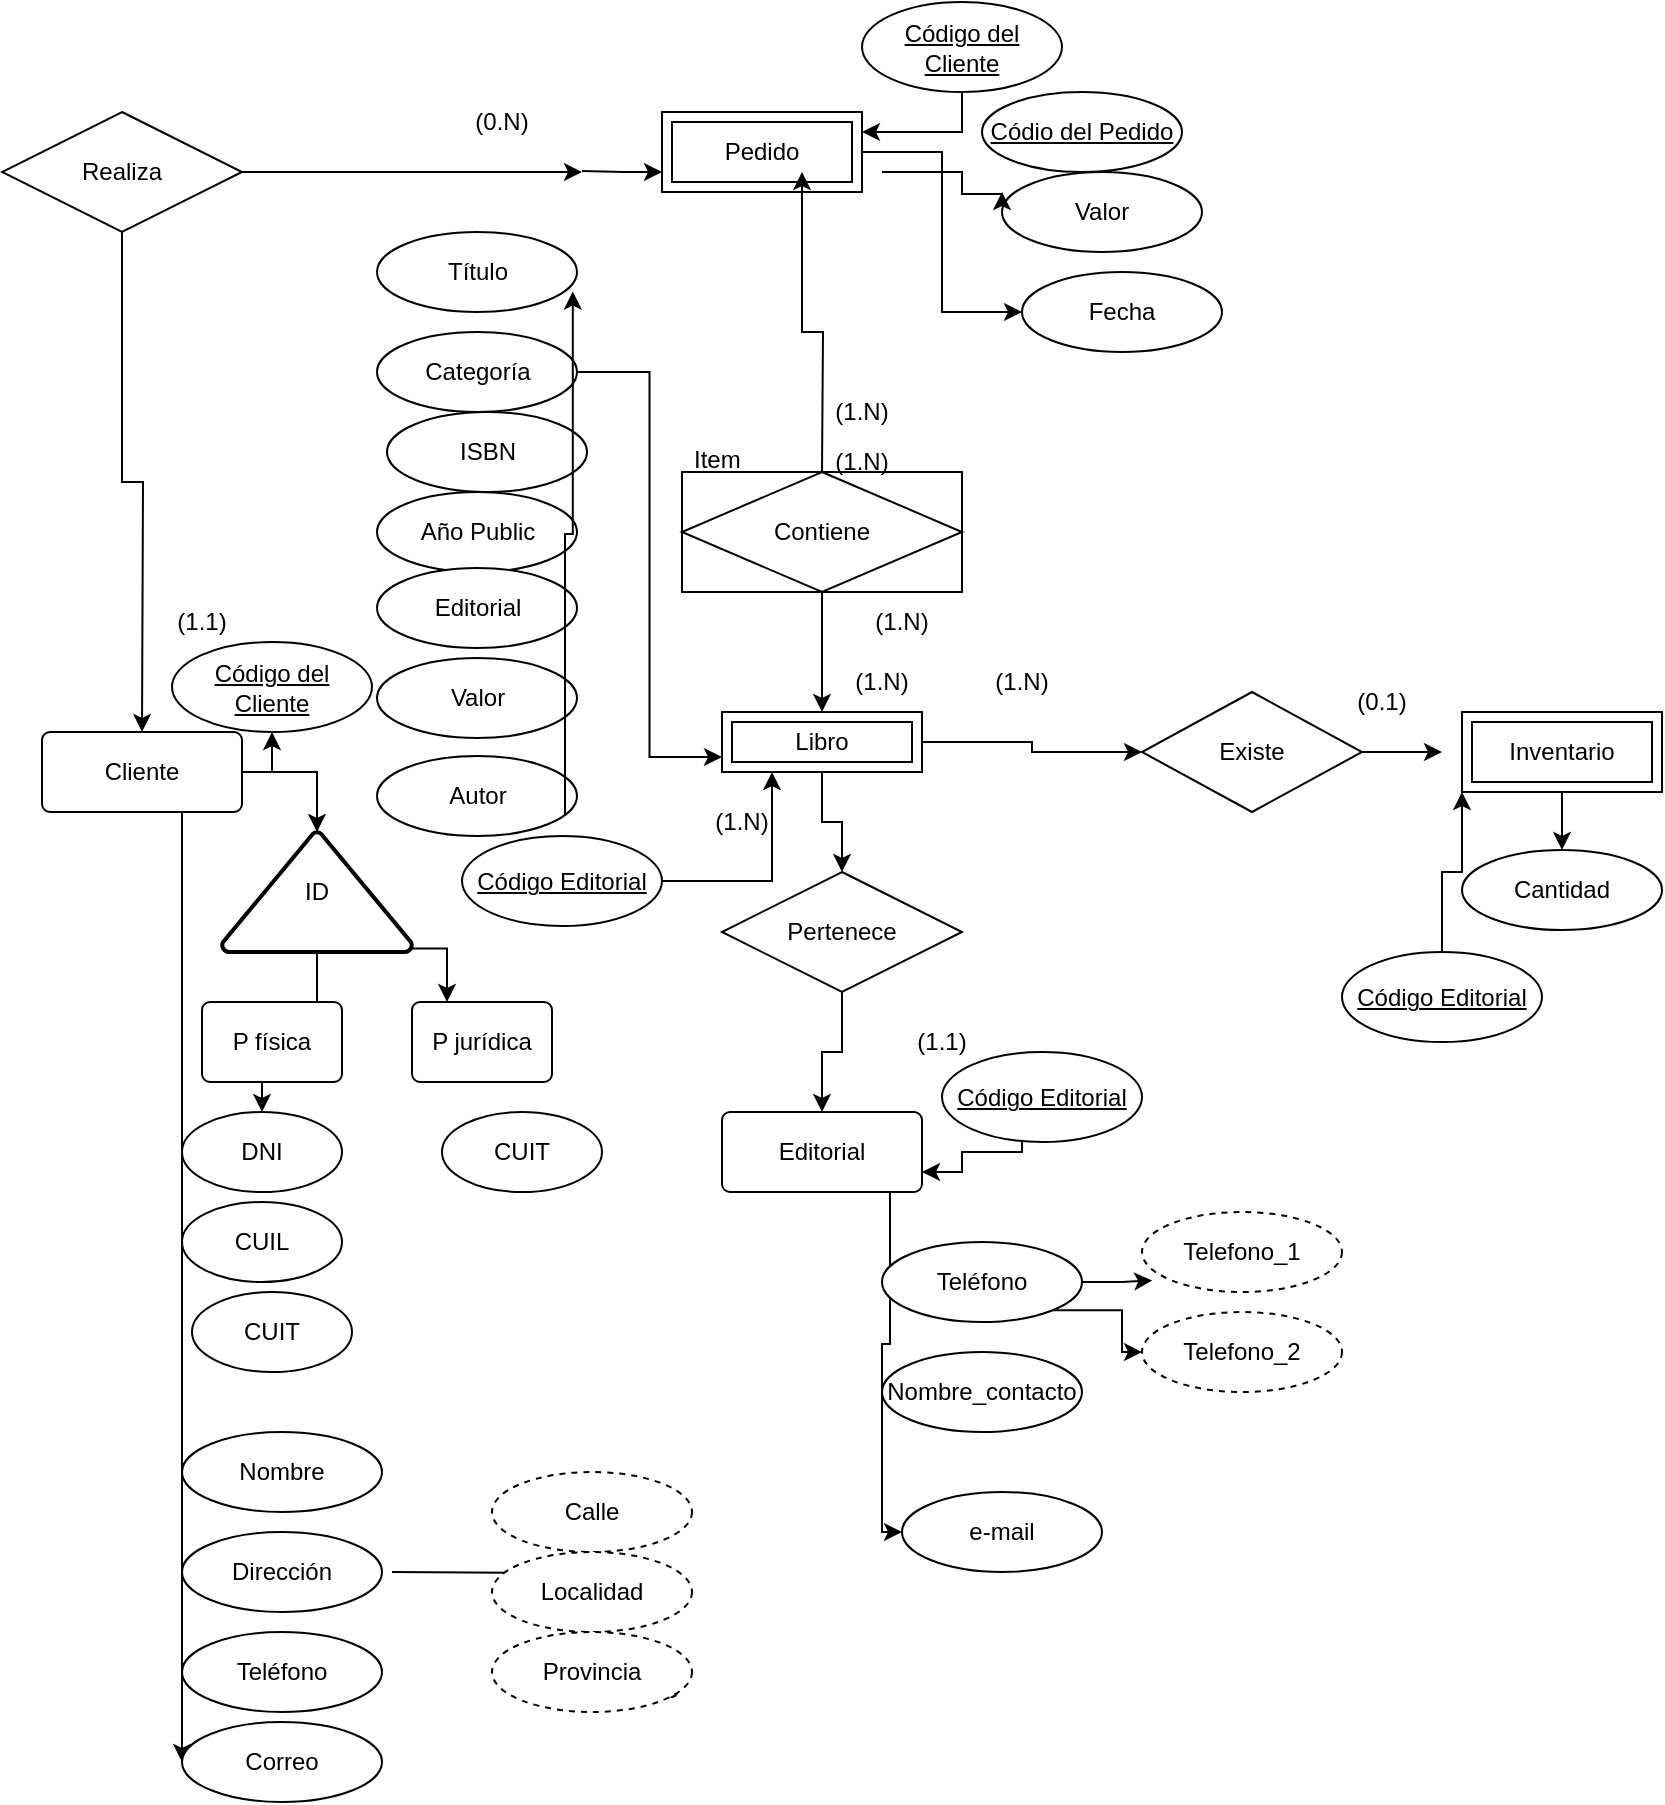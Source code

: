 <mxfile version="26.2.14">
  <diagram name="Página-1" id="XqcYxNgyNjFQ2hBGpFSJ">
    <mxGraphModel dx="1875" dy="1680" grid="1" gridSize="10" guides="1" tooltips="1" connect="1" arrows="1" fold="1" page="1" pageScale="1" pageWidth="827" pageHeight="1169" math="0" shadow="0">
      <root>
        <mxCell id="0" />
        <mxCell id="1" parent="0" />
        <mxCell id="j0QYSwoIqu1QwtUw-Y4--51" style="edgeStyle=orthogonalEdgeStyle;rounded=0;orthogonalLoop=1;jettySize=auto;html=1;exitX=1;exitY=0.5;exitDx=0;exitDy=0;" edge="1" parent="1" source="oGvwPSa7rUXXweESWLWe-1" target="j0QYSwoIqu1QwtUw-Y4--47">
          <mxGeometry relative="1" as="geometry" />
        </mxCell>
        <mxCell id="j0QYSwoIqu1QwtUw-Y4--91" style="edgeStyle=orthogonalEdgeStyle;rounded=0;orthogonalLoop=1;jettySize=auto;html=1;exitX=1;exitY=0.5;exitDx=0;exitDy=0;entryX=0.5;entryY=1;entryDx=0;entryDy=0;" edge="1" parent="1" source="oGvwPSa7rUXXweESWLWe-1" target="j0QYSwoIqu1QwtUw-Y4--86">
          <mxGeometry relative="1" as="geometry" />
        </mxCell>
        <mxCell id="oGvwPSa7rUXXweESWLWe-1" value="Cliente" style="rounded=1;arcSize=10;whiteSpace=wrap;html=1;align=center;" parent="1" vertex="1">
          <mxGeometry x="10" y="330" width="100" height="40" as="geometry" />
        </mxCell>
        <mxCell id="j0QYSwoIqu1QwtUw-Y4--83" style="edgeStyle=orthogonalEdgeStyle;rounded=0;orthogonalLoop=1;jettySize=auto;html=1;exitX=0;exitY=0.5;exitDx=0;exitDy=0;entryX=0;entryY=0.5;entryDx=0;entryDy=0;" edge="1" parent="1" target="j0QYSwoIqu1QwtUw-Y4--80">
          <mxGeometry relative="1" as="geometry">
            <mxPoint x="434" y="695" as="targetPoint" />
            <mxPoint x="434.0" y="560" as="sourcePoint" />
            <Array as="points">
              <mxPoint x="434" y="636" />
              <mxPoint x="430" y="636" />
              <mxPoint x="430" y="730" />
            </Array>
          </mxGeometry>
        </mxCell>
        <mxCell id="oGvwPSa7rUXXweESWLWe-2" value="Editorial" style="rounded=1;arcSize=10;whiteSpace=wrap;html=1;align=center;" parent="1" vertex="1">
          <mxGeometry x="350" y="520" width="100" height="40" as="geometry" />
        </mxCell>
        <mxCell id="j0QYSwoIqu1QwtUw-Y4--65" style="edgeStyle=orthogonalEdgeStyle;rounded=0;orthogonalLoop=1;jettySize=auto;html=1;entryX=0;entryY=0.5;entryDx=0;entryDy=0;" edge="1" parent="1" source="oGvwPSa7rUXXweESWLWe-3" target="j0QYSwoIqu1QwtUw-Y4--64">
          <mxGeometry relative="1" as="geometry" />
        </mxCell>
        <mxCell id="oGvwPSa7rUXXweESWLWe-3" value="Pedido" style="shape=ext;margin=3;double=1;whiteSpace=wrap;html=1;align=center;" parent="1" vertex="1">
          <mxGeometry x="320" y="20" width="100" height="40" as="geometry" />
        </mxCell>
        <mxCell id="j0QYSwoIqu1QwtUw-Y4--5" style="edgeStyle=orthogonalEdgeStyle;rounded=0;orthogonalLoop=1;jettySize=auto;html=1;entryX=0;entryY=0.5;entryDx=0;entryDy=0;" edge="1" parent="1" source="oGvwPSa7rUXXweESWLWe-4" target="j0QYSwoIqu1QwtUw-Y4--1">
          <mxGeometry relative="1" as="geometry" />
        </mxCell>
        <mxCell id="j0QYSwoIqu1QwtUw-Y4--7" style="edgeStyle=orthogonalEdgeStyle;rounded=0;orthogonalLoop=1;jettySize=auto;html=1;entryX=0.5;entryY=0;entryDx=0;entryDy=0;" edge="1" parent="1" source="oGvwPSa7rUXXweESWLWe-4" target="oGvwPSa7rUXXweESWLWe-20">
          <mxGeometry relative="1" as="geometry" />
        </mxCell>
        <mxCell id="oGvwPSa7rUXXweESWLWe-4" value="Libro" style="shape=ext;margin=3;double=1;whiteSpace=wrap;html=1;align=center;" parent="1" vertex="1">
          <mxGeometry x="350" y="320" width="100" height="30" as="geometry" />
        </mxCell>
        <mxCell id="j0QYSwoIqu1QwtUw-Y4--68" value="" style="edgeStyle=orthogonalEdgeStyle;rounded=0;orthogonalLoop=1;jettySize=auto;html=1;" edge="1" parent="1" source="oGvwPSa7rUXXweESWLWe-5" target="j0QYSwoIqu1QwtUw-Y4--62">
          <mxGeometry relative="1" as="geometry" />
        </mxCell>
        <mxCell id="oGvwPSa7rUXXweESWLWe-5" value="Inventario" style="shape=ext;margin=3;double=1;whiteSpace=wrap;html=1;align=center;" parent="1" vertex="1">
          <mxGeometry x="720" y="320" width="100" height="40" as="geometry" />
        </mxCell>
        <mxCell id="oGvwPSa7rUXXweESWLWe-9" style="edgeStyle=orthogonalEdgeStyle;rounded=0;orthogonalLoop=1;jettySize=auto;html=1;" parent="1" edge="1">
          <mxGeometry relative="1" as="geometry">
            <mxPoint x="280" y="49.5" as="sourcePoint" />
            <mxPoint x="320" y="50" as="targetPoint" />
          </mxGeometry>
        </mxCell>
        <mxCell id="oGvwPSa7rUXXweESWLWe-14" style="edgeStyle=orthogonalEdgeStyle;rounded=0;orthogonalLoop=1;jettySize=auto;html=1;" parent="1" source="oGvwPSa7rUXXweESWLWe-6" edge="1">
          <mxGeometry relative="1" as="geometry">
            <mxPoint x="280" y="50" as="targetPoint" />
          </mxGeometry>
        </mxCell>
        <mxCell id="j0QYSwoIqu1QwtUw-Y4--12" style="edgeStyle=orthogonalEdgeStyle;rounded=0;orthogonalLoop=1;jettySize=auto;html=1;exitX=0.5;exitY=1;exitDx=0;exitDy=0;" edge="1" parent="1" source="oGvwPSa7rUXXweESWLWe-6">
          <mxGeometry relative="1" as="geometry">
            <mxPoint x="60" y="330" as="targetPoint" />
          </mxGeometry>
        </mxCell>
        <mxCell id="oGvwPSa7rUXXweESWLWe-6" value="Realiza" style="shape=rhombus;perimeter=rhombusPerimeter;whiteSpace=wrap;html=1;align=center;" parent="1" vertex="1">
          <mxGeometry x="-10" y="20" width="120" height="60" as="geometry" />
        </mxCell>
        <mxCell id="j0QYSwoIqu1QwtUw-Y4--88" style="edgeStyle=orthogonalEdgeStyle;rounded=0;orthogonalLoop=1;jettySize=auto;html=1;exitX=0.5;exitY=1;exitDx=0;exitDy=0;" edge="1" parent="1" source="j0QYSwoIqu1QwtUw-Y4--86">
          <mxGeometry relative="1" as="geometry">
            <mxPoint x="125" y="320" as="targetPoint" />
            <Array as="points">
              <mxPoint x="125" y="310" />
            </Array>
          </mxGeometry>
        </mxCell>
        <mxCell id="oGvwPSa7rUXXweESWLWe-10" value="(1.1)" style="text;html=1;align=center;verticalAlign=middle;whiteSpace=wrap;rounded=0;" parent="1" vertex="1">
          <mxGeometry x="60" y="260" width="60" height="30" as="geometry" />
        </mxCell>
        <mxCell id="oGvwPSa7rUXXweESWLWe-11" value="(0.N)" style="text;html=1;align=center;verticalAlign=middle;whiteSpace=wrap;rounded=0;" parent="1" vertex="1">
          <mxGeometry x="210" y="10" width="60" height="30" as="geometry" />
        </mxCell>
        <mxCell id="oGvwPSa7rUXXweESWLWe-17" style="edgeStyle=orthogonalEdgeStyle;rounded=0;orthogonalLoop=1;jettySize=auto;html=1;" parent="1" edge="1">
          <mxGeometry relative="1" as="geometry">
            <mxPoint x="400" y="320" as="targetPoint" />
            <mxPoint x="400" y="260" as="sourcePoint" />
          </mxGeometry>
        </mxCell>
        <mxCell id="oGvwPSa7rUXXweESWLWe-16" style="edgeStyle=orthogonalEdgeStyle;rounded=0;orthogonalLoop=1;jettySize=auto;html=1;entryX=0.7;entryY=0.75;entryDx=0;entryDy=0;entryPerimeter=0;" parent="1" target="oGvwPSa7rUXXweESWLWe-3" edge="1">
          <mxGeometry relative="1" as="geometry">
            <mxPoint x="400" y="200" as="sourcePoint" />
          </mxGeometry>
        </mxCell>
        <mxCell id="oGvwPSa7rUXXweESWLWe-18" value="(1.N)" style="text;html=1;align=center;verticalAlign=middle;whiteSpace=wrap;rounded=0;" parent="1" vertex="1">
          <mxGeometry x="390" y="160" width="60" height="20" as="geometry" />
        </mxCell>
        <mxCell id="oGvwPSa7rUXXweESWLWe-19" value="(1.N)" style="text;html=1;align=center;verticalAlign=middle;whiteSpace=wrap;rounded=0;" parent="1" vertex="1">
          <mxGeometry x="410" y="260" width="60" height="30" as="geometry" />
        </mxCell>
        <mxCell id="j0QYSwoIqu1QwtUw-Y4--8" value="" style="edgeStyle=orthogonalEdgeStyle;rounded=0;orthogonalLoop=1;jettySize=auto;html=1;" edge="1" parent="1" source="oGvwPSa7rUXXweESWLWe-20" target="oGvwPSa7rUXXweESWLWe-2">
          <mxGeometry relative="1" as="geometry" />
        </mxCell>
        <mxCell id="oGvwPSa7rUXXweESWLWe-20" value="Pertenece" style="shape=rhombus;perimeter=rhombusPerimeter;whiteSpace=wrap;html=1;align=center;" parent="1" vertex="1">
          <mxGeometry x="350" y="400" width="120" height="60" as="geometry" />
        </mxCell>
        <mxCell id="oGvwPSa7rUXXweESWLWe-23" value="(1.N)" style="text;html=1;align=center;verticalAlign=middle;whiteSpace=wrap;rounded=0;" parent="1" vertex="1">
          <mxGeometry x="330" y="360" width="60" height="30" as="geometry" />
        </mxCell>
        <mxCell id="oGvwPSa7rUXXweESWLWe-24" value="(1.1)" style="text;html=1;align=center;verticalAlign=middle;whiteSpace=wrap;rounded=0;" parent="1" vertex="1">
          <mxGeometry x="430" y="470" width="60" height="30" as="geometry" />
        </mxCell>
        <mxCell id="j0QYSwoIqu1QwtUw-Y4--6" style="edgeStyle=orthogonalEdgeStyle;rounded=0;orthogonalLoop=1;jettySize=auto;html=1;" edge="1" parent="1" source="j0QYSwoIqu1QwtUw-Y4--1">
          <mxGeometry relative="1" as="geometry">
            <mxPoint x="710" y="340" as="targetPoint" />
          </mxGeometry>
        </mxCell>
        <mxCell id="j0QYSwoIqu1QwtUw-Y4--1" value="Existe" style="shape=rhombus;perimeter=rhombusPerimeter;whiteSpace=wrap;html=1;align=center;" vertex="1" parent="1">
          <mxGeometry x="560" y="310" width="110" height="60" as="geometry" />
        </mxCell>
        <mxCell id="j0QYSwoIqu1QwtUw-Y4--2" value="" style="shape=waypoint;sketch=0;size=6;pointerEvents=1;points=[];fillColor=none;resizable=0;rotatable=0;perimeter=centerPerimeter;snapToPoint=1;" vertex="1" parent="1">
          <mxGeometry x="315" y="800" width="20" height="20" as="geometry" />
        </mxCell>
        <mxCell id="j0QYSwoIqu1QwtUw-Y4--13" style="edgeStyle=orthogonalEdgeStyle;rounded=0;orthogonalLoop=1;jettySize=auto;html=1;exitX=0.5;exitY=1;exitDx=0;exitDy=0;" edge="1" parent="1" source="oGvwPSa7rUXXweESWLWe-10" target="oGvwPSa7rUXXweESWLWe-10">
          <mxGeometry relative="1" as="geometry" />
        </mxCell>
        <mxCell id="j0QYSwoIqu1QwtUw-Y4--14" value="(1.N)" style="text;html=1;align=center;verticalAlign=middle;whiteSpace=wrap;rounded=0;" vertex="1" parent="1">
          <mxGeometry x="470" y="290" width="60" height="30" as="geometry" />
        </mxCell>
        <mxCell id="j0QYSwoIqu1QwtUw-Y4--15" value="(0.1)" style="text;html=1;align=center;verticalAlign=middle;whiteSpace=wrap;rounded=0;" vertex="1" parent="1">
          <mxGeometry x="650" y="300" width="60" height="30" as="geometry" />
        </mxCell>
        <mxCell id="j0QYSwoIqu1QwtUw-Y4--16" value="Contiene" style="shape=associativeEntity;whiteSpace=wrap;html=1;align=center;" vertex="1" parent="1">
          <mxGeometry x="330" y="200" width="140" height="60" as="geometry" />
        </mxCell>
        <mxCell id="j0QYSwoIqu1QwtUw-Y4--17" value="Item" style="text;strokeColor=none;fillColor=none;spacingLeft=4;spacingRight=4;overflow=hidden;rotatable=0;points=[[0,0.5],[1,0.5]];portConstraint=eastwest;fontSize=12;whiteSpace=wrap;html=1;" vertex="1" parent="1">
          <mxGeometry x="330" y="180" width="40" height="30" as="geometry" />
        </mxCell>
        <mxCell id="j0QYSwoIqu1QwtUw-Y4--18" value="(1.N)" style="text;html=1;align=center;verticalAlign=middle;whiteSpace=wrap;rounded=0;" vertex="1" parent="1">
          <mxGeometry x="390" y="180" width="60" height="30" as="geometry" />
        </mxCell>
        <mxCell id="j0QYSwoIqu1QwtUw-Y4--19" value="(1.N)" style="text;html=1;align=center;verticalAlign=middle;whiteSpace=wrap;rounded=0;" vertex="1" parent="1">
          <mxGeometry x="400" y="290" width="60" height="30" as="geometry" />
        </mxCell>
        <mxCell id="j0QYSwoIqu1QwtUw-Y4--37" value="" style="edgeStyle=orthogonalEdgeStyle;rounded=0;orthogonalLoop=1;jettySize=auto;html=1;" edge="1" parent="1" target="j0QYSwoIqu1QwtUw-Y4--36">
          <mxGeometry relative="1" as="geometry">
            <mxPoint x="185.0" y="750.059" as="sourcePoint" />
          </mxGeometry>
        </mxCell>
        <mxCell id="j0QYSwoIqu1QwtUw-Y4--31" style="edgeStyle=orthogonalEdgeStyle;rounded=0;orthogonalLoop=1;jettySize=auto;html=1;entryX=0;entryY=0.5;entryDx=0;entryDy=0;" edge="1" parent="1" target="j0QYSwoIqu1QwtUw-Y4--45">
          <mxGeometry relative="1" as="geometry">
            <mxPoint x="90.0" y="560" as="targetPoint" />
            <mxPoint x="60" y="370" as="sourcePoint" />
            <Array as="points">
              <mxPoint x="80" y="370" />
            </Array>
          </mxGeometry>
        </mxCell>
        <mxCell id="j0QYSwoIqu1QwtUw-Y4--34" value="Calle" style="ellipse;whiteSpace=wrap;html=1;align=center;dashed=1;" vertex="1" parent="1">
          <mxGeometry x="235" y="700" width="100" height="40" as="geometry" />
        </mxCell>
        <mxCell id="j0QYSwoIqu1QwtUw-Y4--35" value="Localidad" style="ellipse;whiteSpace=wrap;html=1;align=center;dashed=1;" vertex="1" parent="1">
          <mxGeometry x="235" y="740" width="100" height="40" as="geometry" />
        </mxCell>
        <mxCell id="j0QYSwoIqu1QwtUw-Y4--36" value="Provincia" style="ellipse;whiteSpace=wrap;html=1;align=center;dashed=1;" vertex="1" parent="1">
          <mxGeometry x="235" y="780" width="100" height="40" as="geometry" />
        </mxCell>
        <mxCell id="j0QYSwoIqu1QwtUw-Y4--42" value="Nombre" style="ellipse;whiteSpace=wrap;html=1;align=center;" vertex="1" parent="1">
          <mxGeometry x="80" y="680" width="100" height="40" as="geometry" />
        </mxCell>
        <mxCell id="j0QYSwoIqu1QwtUw-Y4--43" value="Dirección" style="ellipse;whiteSpace=wrap;html=1;align=center;" vertex="1" parent="1">
          <mxGeometry x="80" y="730" width="100" height="40" as="geometry" />
        </mxCell>
        <mxCell id="j0QYSwoIqu1QwtUw-Y4--44" value="Teléfono" style="ellipse;whiteSpace=wrap;html=1;align=center;" vertex="1" parent="1">
          <mxGeometry x="80" y="780" width="100" height="40" as="geometry" />
        </mxCell>
        <mxCell id="j0QYSwoIqu1QwtUw-Y4--45" value="Correo" style="ellipse;whiteSpace=wrap;html=1;align=center;" vertex="1" parent="1">
          <mxGeometry x="80" y="825" width="100" height="40" as="geometry" />
        </mxCell>
        <mxCell id="j0QYSwoIqu1QwtUw-Y4--60" value="" style="edgeStyle=orthogonalEdgeStyle;rounded=0;orthogonalLoop=1;jettySize=auto;html=1;" edge="1" parent="1" source="j0QYSwoIqu1QwtUw-Y4--47" target="j0QYSwoIqu1QwtUw-Y4--52">
          <mxGeometry relative="1" as="geometry" />
        </mxCell>
        <mxCell id="j0QYSwoIqu1QwtUw-Y4--61" style="edgeStyle=orthogonalEdgeStyle;rounded=0;orthogonalLoop=1;jettySize=auto;html=1;exitX=0.99;exitY=0.97;exitDx=0;exitDy=0;exitPerimeter=0;entryX=0.25;entryY=0;entryDx=0;entryDy=0;" edge="1" parent="1" source="j0QYSwoIqu1QwtUw-Y4--47" target="j0QYSwoIqu1QwtUw-Y4--50">
          <mxGeometry relative="1" as="geometry" />
        </mxCell>
        <mxCell id="j0QYSwoIqu1QwtUw-Y4--47" value="ID" style="strokeWidth=2;html=1;shape=mxgraph.flowchart.extract_or_measurement;whiteSpace=wrap;" vertex="1" parent="1">
          <mxGeometry x="100" y="380" width="95" height="60" as="geometry" />
        </mxCell>
        <mxCell id="j0QYSwoIqu1QwtUw-Y4--49" value="P física" style="rounded=1;arcSize=10;whiteSpace=wrap;html=1;align=center;" vertex="1" parent="1">
          <mxGeometry x="90" y="465" width="70" height="40" as="geometry" />
        </mxCell>
        <mxCell id="j0QYSwoIqu1QwtUw-Y4--50" value="P jurídica" style="rounded=1;arcSize=10;whiteSpace=wrap;html=1;align=center;" vertex="1" parent="1">
          <mxGeometry x="195" y="465" width="70" height="40" as="geometry" />
        </mxCell>
        <mxCell id="j0QYSwoIqu1QwtUw-Y4--52" value="DNI" style="ellipse;whiteSpace=wrap;html=1;align=center;" vertex="1" parent="1">
          <mxGeometry x="80" y="520" width="80" height="40" as="geometry" />
        </mxCell>
        <mxCell id="j0QYSwoIqu1QwtUw-Y4--54" value="CUIL" style="ellipse;whiteSpace=wrap;html=1;align=center;" vertex="1" parent="1">
          <mxGeometry x="80" y="565" width="80" height="40" as="geometry" />
        </mxCell>
        <mxCell id="j0QYSwoIqu1QwtUw-Y4--56" value="CUIT" style="ellipse;whiteSpace=wrap;html=1;align=center;" vertex="1" parent="1">
          <mxGeometry x="85" y="610" width="80" height="40" as="geometry" />
        </mxCell>
        <mxCell id="j0QYSwoIqu1QwtUw-Y4--57" value="CUIT" style="ellipse;whiteSpace=wrap;html=1;align=center;" vertex="1" parent="1">
          <mxGeometry x="210" y="520" width="80" height="40" as="geometry" />
        </mxCell>
        <mxCell id="j0QYSwoIqu1QwtUw-Y4--62" value="Cantidad" style="ellipse;whiteSpace=wrap;html=1;align=center;" vertex="1" parent="1">
          <mxGeometry x="720" y="389" width="100" height="40" as="geometry" />
        </mxCell>
        <mxCell id="j0QYSwoIqu1QwtUw-Y4--63" value="Valor" style="ellipse;whiteSpace=wrap;html=1;align=center;" vertex="1" parent="1">
          <mxGeometry x="490" y="50" width="100" height="40" as="geometry" />
        </mxCell>
        <mxCell id="j0QYSwoIqu1QwtUw-Y4--64" value="Fecha" style="ellipse;whiteSpace=wrap;html=1;align=center;" vertex="1" parent="1">
          <mxGeometry x="500" y="100" width="100" height="40" as="geometry" />
        </mxCell>
        <mxCell id="j0QYSwoIqu1QwtUw-Y4--67" style="edgeStyle=orthogonalEdgeStyle;rounded=0;orthogonalLoop=1;jettySize=auto;html=1;" edge="1" parent="1">
          <mxGeometry relative="1" as="geometry">
            <mxPoint x="430" y="50" as="sourcePoint" />
            <mxPoint x="490" y="60" as="targetPoint" />
            <Array as="points">
              <mxPoint x="470" y="50" />
              <mxPoint x="470" y="61" />
              <mxPoint x="490" y="61" />
            </Array>
          </mxGeometry>
        </mxCell>
        <mxCell id="j0QYSwoIqu1QwtUw-Y4--69" value="Año Public" style="ellipse;whiteSpace=wrap;html=1;align=center;" vertex="1" parent="1">
          <mxGeometry x="177.5" y="210" width="100" height="40" as="geometry" />
        </mxCell>
        <mxCell id="j0QYSwoIqu1QwtUw-Y4--70" value="Editorial" style="ellipse;whiteSpace=wrap;html=1;align=center;" vertex="1" parent="1">
          <mxGeometry x="177.5" y="248" width="100" height="40" as="geometry" />
        </mxCell>
        <mxCell id="j0QYSwoIqu1QwtUw-Y4--71" value="Valor" style="ellipse;whiteSpace=wrap;html=1;align=center;" vertex="1" parent="1">
          <mxGeometry x="177.5" y="293" width="100" height="40" as="geometry" />
        </mxCell>
        <mxCell id="j0QYSwoIqu1QwtUw-Y4--72" value="Autor" style="ellipse;whiteSpace=wrap;html=1;align=center;" vertex="1" parent="1">
          <mxGeometry x="177.5" y="342" width="100" height="40" as="geometry" />
        </mxCell>
        <mxCell id="j0QYSwoIqu1QwtUw-Y4--73" value="ISBN" style="ellipse;whiteSpace=wrap;html=1;align=center;" vertex="1" parent="1">
          <mxGeometry x="182.5" y="170" width="100" height="40" as="geometry" />
        </mxCell>
        <mxCell id="j0QYSwoIqu1QwtUw-Y4--77" style="edgeStyle=orthogonalEdgeStyle;rounded=0;orthogonalLoop=1;jettySize=auto;html=1;entryX=0;entryY=0.75;entryDx=0;entryDy=0;" edge="1" parent="1" source="j0QYSwoIqu1QwtUw-Y4--74" target="oGvwPSa7rUXXweESWLWe-4">
          <mxGeometry relative="1" as="geometry" />
        </mxCell>
        <mxCell id="j0QYSwoIqu1QwtUw-Y4--74" value="Categoría" style="ellipse;whiteSpace=wrap;html=1;align=center;" vertex="1" parent="1">
          <mxGeometry x="177.5" y="130" width="100" height="40" as="geometry" />
        </mxCell>
        <mxCell id="j0QYSwoIqu1QwtUw-Y4--75" value="Título" style="ellipse;whiteSpace=wrap;html=1;align=center;" vertex="1" parent="1">
          <mxGeometry x="177.5" y="80" width="100" height="40" as="geometry" />
        </mxCell>
        <mxCell id="j0QYSwoIqu1QwtUw-Y4--76" style="edgeStyle=orthogonalEdgeStyle;rounded=0;orthogonalLoop=1;jettySize=auto;html=1;entryX=0.979;entryY=0.744;entryDx=0;entryDy=0;entryPerimeter=0;exitX=0.94;exitY=0.742;exitDx=0;exitDy=0;exitPerimeter=0;" edge="1" parent="1" source="j0QYSwoIqu1QwtUw-Y4--72" target="j0QYSwoIqu1QwtUw-Y4--75">
          <mxGeometry relative="1" as="geometry">
            <mxPoint x="293" y="160" as="sourcePoint" />
          </mxGeometry>
        </mxCell>
        <mxCell id="j0QYSwoIqu1QwtUw-Y4--78" value="Nombre_contacto" style="ellipse;whiteSpace=wrap;html=1;align=center;" vertex="1" parent="1">
          <mxGeometry x="430" y="640" width="100" height="40" as="geometry" />
        </mxCell>
        <mxCell id="j0QYSwoIqu1QwtUw-Y4--85" style="edgeStyle=orthogonalEdgeStyle;rounded=0;orthogonalLoop=1;jettySize=auto;html=1;exitX=1;exitY=1;exitDx=0;exitDy=0;entryX=0;entryY=0.5;entryDx=0;entryDy=0;" edge="1" parent="1" source="j0QYSwoIqu1QwtUw-Y4--79" target="j0QYSwoIqu1QwtUw-Y4--82">
          <mxGeometry relative="1" as="geometry" />
        </mxCell>
        <mxCell id="j0QYSwoIqu1QwtUw-Y4--79" value="Teléfono" style="ellipse;whiteSpace=wrap;html=1;align=center;" vertex="1" parent="1">
          <mxGeometry x="430" y="585" width="100" height="40" as="geometry" />
        </mxCell>
        <mxCell id="j0QYSwoIqu1QwtUw-Y4--80" value="e-mail" style="ellipse;whiteSpace=wrap;html=1;align=center;" vertex="1" parent="1">
          <mxGeometry x="440" y="710" width="100" height="40" as="geometry" />
        </mxCell>
        <mxCell id="j0QYSwoIqu1QwtUw-Y4--81" value="Telefono_1" style="ellipse;whiteSpace=wrap;html=1;align=center;dashed=1;" vertex="1" parent="1">
          <mxGeometry x="560" y="570" width="100" height="40" as="geometry" />
        </mxCell>
        <mxCell id="j0QYSwoIqu1QwtUw-Y4--82" value="Telefono_2" style="ellipse;whiteSpace=wrap;html=1;align=center;dashed=1;" vertex="1" parent="1">
          <mxGeometry x="560" y="620" width="100" height="40" as="geometry" />
        </mxCell>
        <mxCell id="j0QYSwoIqu1QwtUw-Y4--84" style="edgeStyle=orthogonalEdgeStyle;rounded=0;orthogonalLoop=1;jettySize=auto;html=1;entryX=0.051;entryY=0.856;entryDx=0;entryDy=0;entryPerimeter=0;" edge="1" parent="1" source="j0QYSwoIqu1QwtUw-Y4--79" target="j0QYSwoIqu1QwtUw-Y4--81">
          <mxGeometry relative="1" as="geometry" />
        </mxCell>
        <mxCell id="j0QYSwoIqu1QwtUw-Y4--86" value="Código del Cliente" style="ellipse;whiteSpace=wrap;html=1;align=center;fontStyle=4;" vertex="1" parent="1">
          <mxGeometry x="75" y="285" width="100" height="45" as="geometry" />
        </mxCell>
        <mxCell id="j0QYSwoIqu1QwtUw-Y4--93" style="edgeStyle=orthogonalEdgeStyle;rounded=0;orthogonalLoop=1;jettySize=auto;html=1;entryX=1;entryY=0.75;entryDx=0;entryDy=0;" edge="1" parent="1" source="j0QYSwoIqu1QwtUw-Y4--92" target="oGvwPSa7rUXXweESWLWe-2">
          <mxGeometry relative="1" as="geometry">
            <Array as="points">
              <mxPoint x="500" y="540" />
              <mxPoint x="470" y="540" />
              <mxPoint x="470" y="550" />
            </Array>
          </mxGeometry>
        </mxCell>
        <mxCell id="j0QYSwoIqu1QwtUw-Y4--92" value="Código Editorial" style="ellipse;whiteSpace=wrap;html=1;align=center;fontStyle=4;" vertex="1" parent="1">
          <mxGeometry x="460" y="490" width="100" height="45" as="geometry" />
        </mxCell>
        <mxCell id="j0QYSwoIqu1QwtUw-Y4--95" style="edgeStyle=orthogonalEdgeStyle;rounded=0;orthogonalLoop=1;jettySize=auto;html=1;entryX=1;entryY=0.25;entryDx=0;entryDy=0;" edge="1" parent="1" source="j0QYSwoIqu1QwtUw-Y4--94" target="oGvwPSa7rUXXweESWLWe-3">
          <mxGeometry relative="1" as="geometry" />
        </mxCell>
        <mxCell id="j0QYSwoIqu1QwtUw-Y4--94" value="Código del Cliente" style="ellipse;whiteSpace=wrap;html=1;align=center;fontStyle=4;" vertex="1" parent="1">
          <mxGeometry x="420" y="-35" width="100" height="45" as="geometry" />
        </mxCell>
        <mxCell id="j0QYSwoIqu1QwtUw-Y4--97" style="edgeStyle=orthogonalEdgeStyle;rounded=0;orthogonalLoop=1;jettySize=auto;html=1;entryX=0.25;entryY=1;entryDx=0;entryDy=0;" edge="1" parent="1" source="j0QYSwoIqu1QwtUw-Y4--96" target="oGvwPSa7rUXXweESWLWe-4">
          <mxGeometry relative="1" as="geometry" />
        </mxCell>
        <mxCell id="j0QYSwoIqu1QwtUw-Y4--96" value="Código Editorial" style="ellipse;whiteSpace=wrap;html=1;align=center;fontStyle=4;" vertex="1" parent="1">
          <mxGeometry x="220" y="382" width="100" height="45" as="geometry" />
        </mxCell>
        <mxCell id="j0QYSwoIqu1QwtUw-Y4--99" style="edgeStyle=orthogonalEdgeStyle;rounded=0;orthogonalLoop=1;jettySize=auto;html=1;entryX=0;entryY=1;entryDx=0;entryDy=0;" edge="1" parent="1" source="j0QYSwoIqu1QwtUw-Y4--98" target="oGvwPSa7rUXXweESWLWe-5">
          <mxGeometry relative="1" as="geometry" />
        </mxCell>
        <mxCell id="j0QYSwoIqu1QwtUw-Y4--98" value="Código Editorial" style="ellipse;whiteSpace=wrap;html=1;align=center;fontStyle=4;" vertex="1" parent="1">
          <mxGeometry x="660" y="440" width="100" height="45" as="geometry" />
        </mxCell>
        <mxCell id="j0QYSwoIqu1QwtUw-Y4--100" value="Códio del Pedido" style="ellipse;whiteSpace=wrap;html=1;align=center;fontStyle=4;" vertex="1" parent="1">
          <mxGeometry x="480" y="10" width="100" height="40" as="geometry" />
        </mxCell>
      </root>
    </mxGraphModel>
  </diagram>
</mxfile>
